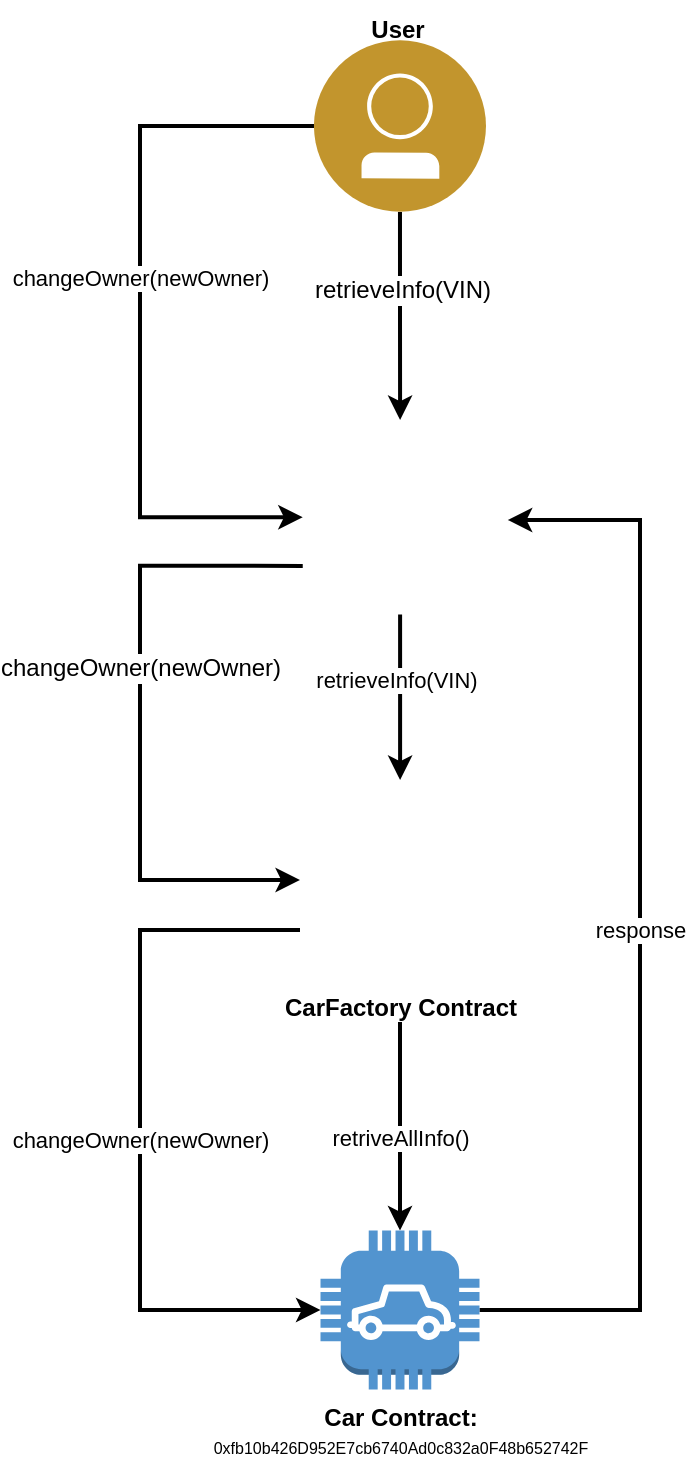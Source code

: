 <mxfile version="21.2.4" type="device">
  <diagram name="Página-1" id="8xWmKCfFB1EbKUILFAAP">
    <mxGraphModel dx="356" dy="686" grid="1" gridSize="10" guides="1" tooltips="1" connect="1" arrows="1" fold="1" page="1" pageScale="1" pageWidth="827" pageHeight="1169" math="0" shadow="0">
      <root>
        <mxCell id="0" />
        <mxCell id="1" parent="0" />
        <mxCell id="lukgx9Le6L5EiLMDG1qi-1" style="edgeStyle=orthogonalEdgeStyle;rounded=0;orthogonalLoop=1;jettySize=auto;html=1;exitX=0.5;exitY=1.2;exitDx=0;exitDy=0;entryX=0.5;entryY=0;entryDx=0;entryDy=0;entryPerimeter=0;strokeWidth=2;exitPerimeter=0;" edge="1" parent="1" source="lukgx9Le6L5EiLMDG1qi-5" target="lukgx9Le6L5EiLMDG1qi-8">
          <mxGeometry relative="1" as="geometry" />
        </mxCell>
        <mxCell id="lukgx9Le6L5EiLMDG1qi-2" value="retriveAllInfo()" style="edgeLabel;html=1;align=center;verticalAlign=middle;resizable=0;points=[];" vertex="1" connectable="0" parent="lukgx9Le6L5EiLMDG1qi-1">
          <mxGeometry x="0.228" y="-1" relative="1" as="geometry">
            <mxPoint x="1" y="-6" as="offset" />
          </mxGeometry>
        </mxCell>
        <mxCell id="lukgx9Le6L5EiLMDG1qi-3" style="edgeStyle=orthogonalEdgeStyle;rounded=0;orthogonalLoop=1;jettySize=auto;html=1;exitX=0;exitY=0.75;exitDx=0;exitDy=0;entryX=0;entryY=0.5;entryDx=0;entryDy=0;entryPerimeter=0;strokeWidth=2;" edge="1" parent="1" source="lukgx9Le6L5EiLMDG1qi-5" target="lukgx9Le6L5EiLMDG1qi-8">
          <mxGeometry relative="1" as="geometry">
            <Array as="points">
              <mxPoint x="1590" y="485" />
              <mxPoint x="1590" y="675" />
            </Array>
          </mxGeometry>
        </mxCell>
        <mxCell id="lukgx9Le6L5EiLMDG1qi-4" value="changeOwner(newOwner)" style="edgeLabel;html=1;align=center;verticalAlign=middle;resizable=0;points=[];" vertex="1" connectable="0" parent="lukgx9Le6L5EiLMDG1qi-3">
          <mxGeometry x="0.027" relative="1" as="geometry">
            <mxPoint as="offset" />
          </mxGeometry>
        </mxCell>
        <mxCell id="lukgx9Le6L5EiLMDG1qi-5" value="&lt;font style=&quot;&quot;&gt;&lt;b style=&quot;&quot;&gt;&lt;font style=&quot;font-size: 12px;&quot;&gt;CarFactory Contract&lt;/font&gt;&lt;br&gt;&lt;/b&gt;&lt;/font&gt;" style="shape=image;html=1;verticalAlign=top;verticalLabelPosition=bottom;labelBackgroundColor=#ffffff;imageAspect=0;aspect=fixed;image=https://cdn2.iconfinder.com/data/icons/vivid/48/industry-128.png" vertex="1" parent="1">
          <mxGeometry x="1670" y="410" width="100" height="100" as="geometry" />
        </mxCell>
        <mxCell id="lukgx9Le6L5EiLMDG1qi-6" style="edgeStyle=orthogonalEdgeStyle;rounded=0;orthogonalLoop=1;jettySize=auto;html=1;entryX=0.75;entryY=1;entryDx=0;entryDy=0;strokeWidth=2;" edge="1" parent="1" source="lukgx9Le6L5EiLMDG1qi-8" target="lukgx9Le6L5EiLMDG1qi-14">
          <mxGeometry relative="1" as="geometry">
            <Array as="points">
              <mxPoint x="1840" y="675" />
              <mxPoint x="1840" y="280" />
            </Array>
          </mxGeometry>
        </mxCell>
        <mxCell id="lukgx9Le6L5EiLMDG1qi-7" value="response" style="edgeLabel;html=1;align=center;verticalAlign=middle;resizable=0;points=[];" vertex="1" connectable="0" parent="lukgx9Le6L5EiLMDG1qi-6">
          <mxGeometry x="0.001" relative="1" as="geometry">
            <mxPoint as="offset" />
          </mxGeometry>
        </mxCell>
        <mxCell id="lukgx9Le6L5EiLMDG1qi-8" value="&lt;b style=&quot;font-size: 12px;&quot;&gt;Car Contract:&lt;/b&gt;&lt;br&gt;&lt;font style=&quot;font-size: 8px;&quot;&gt;0xfb10b426D952E7cb6740Ad0c832a0F48b652742F&lt;/font&gt;" style="outlineConnect=0;dashed=0;verticalLabelPosition=bottom;verticalAlign=top;align=center;html=1;shape=mxgraph.aws3.car;fillColor=#5294CF;gradientColor=none;" vertex="1" parent="1">
          <mxGeometry x="1680.25" y="635.25" width="79.5" height="79.5" as="geometry" />
        </mxCell>
        <mxCell id="lukgx9Le6L5EiLMDG1qi-9" style="edgeStyle=orthogonalEdgeStyle;rounded=0;orthogonalLoop=1;jettySize=auto;html=1;strokeWidth=2;" edge="1" parent="1" source="lukgx9Le6L5EiLMDG1qi-13" target="lukgx9Le6L5EiLMDG1qi-5">
          <mxGeometry relative="1" as="geometry">
            <Array as="points">
              <mxPoint x="1720" y="369" />
              <mxPoint x="1720" y="369" />
            </Array>
          </mxGeometry>
        </mxCell>
        <mxCell id="lukgx9Le6L5EiLMDG1qi-10" value="retrieveInfo(VIN)" style="edgeLabel;html=1;align=center;verticalAlign=middle;resizable=0;points=[];" vertex="1" connectable="0" parent="lukgx9Le6L5EiLMDG1qi-9">
          <mxGeometry x="-0.211" y="-2" relative="1" as="geometry">
            <mxPoint as="offset" />
          </mxGeometry>
        </mxCell>
        <mxCell id="lukgx9Le6L5EiLMDG1qi-11" style="edgeStyle=orthogonalEdgeStyle;rounded=0;orthogonalLoop=1;jettySize=auto;html=1;exitX=0;exitY=0.75;exitDx=0;exitDy=0;entryX=0;entryY=0.5;entryDx=0;entryDy=0;strokeWidth=2;" edge="1" parent="1" source="lukgx9Le6L5EiLMDG1qi-13" target="lukgx9Le6L5EiLMDG1qi-5">
          <mxGeometry relative="1" as="geometry">
            <Array as="points">
              <mxPoint x="1590" y="303" />
              <mxPoint x="1590" y="460" />
            </Array>
          </mxGeometry>
        </mxCell>
        <mxCell id="lukgx9Le6L5EiLMDG1qi-12" value="&lt;font style=&quot;font-size: 12px;&quot;&gt;changeOwner(newOwner)&lt;/font&gt;" style="edgeLabel;html=1;align=center;verticalAlign=middle;resizable=0;points=[];" vertex="1" connectable="0" parent="lukgx9Le6L5EiLMDG1qi-11">
          <mxGeometry x="-0.172" relative="1" as="geometry">
            <mxPoint as="offset" />
          </mxGeometry>
        </mxCell>
        <mxCell id="lukgx9Le6L5EiLMDG1qi-13" value="" style="shape=image;verticalLabelPosition=bottom;labelBackgroundColor=default;verticalAlign=top;aspect=fixed;imageAspect=0;image=https://cdn-icons-png.flaticon.com/512/1465/1465626.png;" vertex="1" parent="1">
          <mxGeometry x="1671.37" y="230" width="97.25" height="97.25" as="geometry" />
        </mxCell>
        <mxCell id="lukgx9Le6L5EiLMDG1qi-14" value="" style="shape=image;verticalLabelPosition=bottom;labelBackgroundColor=default;verticalAlign=top;aspect=fixed;imageAspect=0;image=https://upload.wikimedia.org/wikipedia/commons/thumb/3/36/MetaMask_Fox.svg/1200px-MetaMask_Fox.svg.png;" vertex="1" parent="1">
          <mxGeometry x="1721.38" y="210" width="70" height="70" as="geometry" />
        </mxCell>
        <mxCell id="lukgx9Le6L5EiLMDG1qi-15" style="edgeStyle=orthogonalEdgeStyle;rounded=0;orthogonalLoop=1;jettySize=auto;html=1;strokeWidth=2;" edge="1" parent="1" source="lukgx9Le6L5EiLMDG1qi-19" target="lukgx9Le6L5EiLMDG1qi-13">
          <mxGeometry relative="1" as="geometry" />
        </mxCell>
        <mxCell id="lukgx9Le6L5EiLMDG1qi-16" value="&lt;font style=&quot;font-size: 12px;&quot;&gt;retrieveInfo(VIN)&lt;/font&gt;" style="edgeLabel;html=1;align=center;verticalAlign=middle;resizable=0;points=[];" vertex="1" connectable="0" parent="lukgx9Le6L5EiLMDG1qi-15">
          <mxGeometry x="-0.256" y="1" relative="1" as="geometry">
            <mxPoint as="offset" />
          </mxGeometry>
        </mxCell>
        <mxCell id="lukgx9Le6L5EiLMDG1qi-17" style="edgeStyle=orthogonalEdgeStyle;rounded=0;orthogonalLoop=1;jettySize=auto;html=1;exitX=0;exitY=0.5;exitDx=0;exitDy=0;entryX=0;entryY=0.5;entryDx=0;entryDy=0;strokeWidth=2;" edge="1" parent="1" source="lukgx9Le6L5EiLMDG1qi-19" target="lukgx9Le6L5EiLMDG1qi-13">
          <mxGeometry relative="1" as="geometry">
            <Array as="points">
              <mxPoint x="1590" y="83" />
              <mxPoint x="1590" y="279" />
            </Array>
          </mxGeometry>
        </mxCell>
        <mxCell id="lukgx9Le6L5EiLMDG1qi-18" value="changeOwner(newOwner)" style="edgeLabel;html=1;align=center;verticalAlign=middle;resizable=0;points=[];" vertex="1" connectable="0" parent="lukgx9Le6L5EiLMDG1qi-17">
          <mxGeometry x="-0.107" relative="1" as="geometry">
            <mxPoint as="offset" />
          </mxGeometry>
        </mxCell>
        <mxCell id="lukgx9Le6L5EiLMDG1qi-19" value="" style="image;aspect=fixed;perimeter=ellipsePerimeter;html=1;align=center;shadow=0;dashed=0;fontColor=#4277BB;labelBackgroundColor=default;fontSize=12;spacingTop=3;image=img/lib/ibm/users/user.svg;" vertex="1" parent="1">
          <mxGeometry x="1676.99" y="40" width="86" height="86" as="geometry" />
        </mxCell>
        <mxCell id="lukgx9Le6L5EiLMDG1qi-20" value="&lt;b&gt;User&lt;/b&gt;" style="text;html=1;strokeColor=none;fillColor=none;align=center;verticalAlign=middle;whiteSpace=wrap;rounded=0;" vertex="1" parent="1">
          <mxGeometry x="1688.62" y="20" width="60" height="30" as="geometry" />
        </mxCell>
      </root>
    </mxGraphModel>
  </diagram>
</mxfile>
